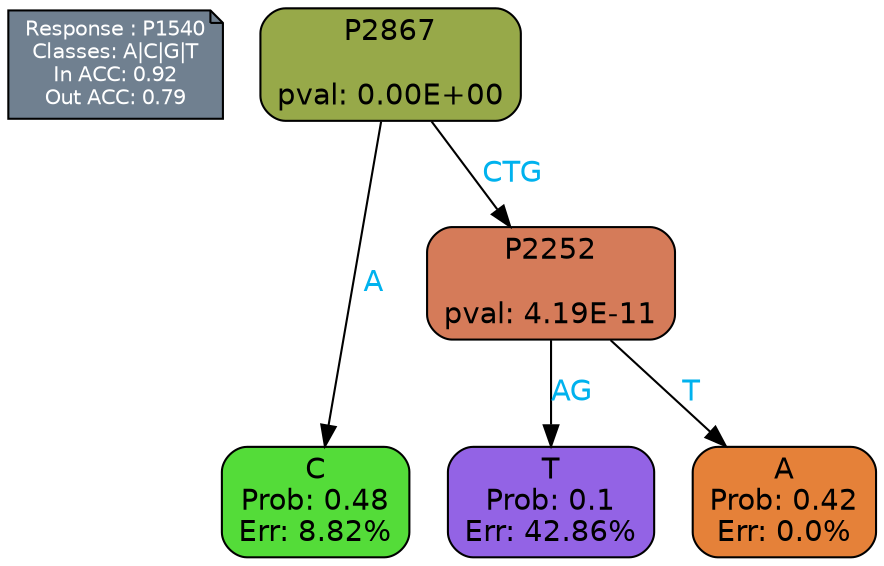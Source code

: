 digraph Tree {
node [shape=box, style="filled, rounded", color="black", fontname=helvetica] ;
graph [ranksep=equally, splines=polylines, bgcolor=transparent, dpi=600] ;
edge [fontname=helvetica] ;
LEGEND [label="Response : P1540
Classes: A|C|G|T
In ACC: 0.92
Out ACC: 0.79
",shape=note,align=left,style=filled,fillcolor="slategray",fontcolor="white",fontsize=10];1 [label="P2867

pval: 0.00E+00", fillcolor="#97a949"] ;
2 [label="C
Prob: 0.48
Err: 8.82%", fillcolor="#54dc39"] ;
3 [label="P2252

pval: 4.19E-11", fillcolor="#d57b59"] ;
4 [label="T
Prob: 0.1
Err: 42.86%", fillcolor="#9363e5"] ;
5 [label="A
Prob: 0.42
Err: 0.0%", fillcolor="#e58139"] ;
1 -> 2 [label="A",fontcolor=deepskyblue2] ;
1 -> 3 [label="CTG",fontcolor=deepskyblue2] ;
3 -> 4 [label="AG",fontcolor=deepskyblue2] ;
3 -> 5 [label="T",fontcolor=deepskyblue2] ;
{rank = same; 2;4;5;}{rank = same; LEGEND;1;}}